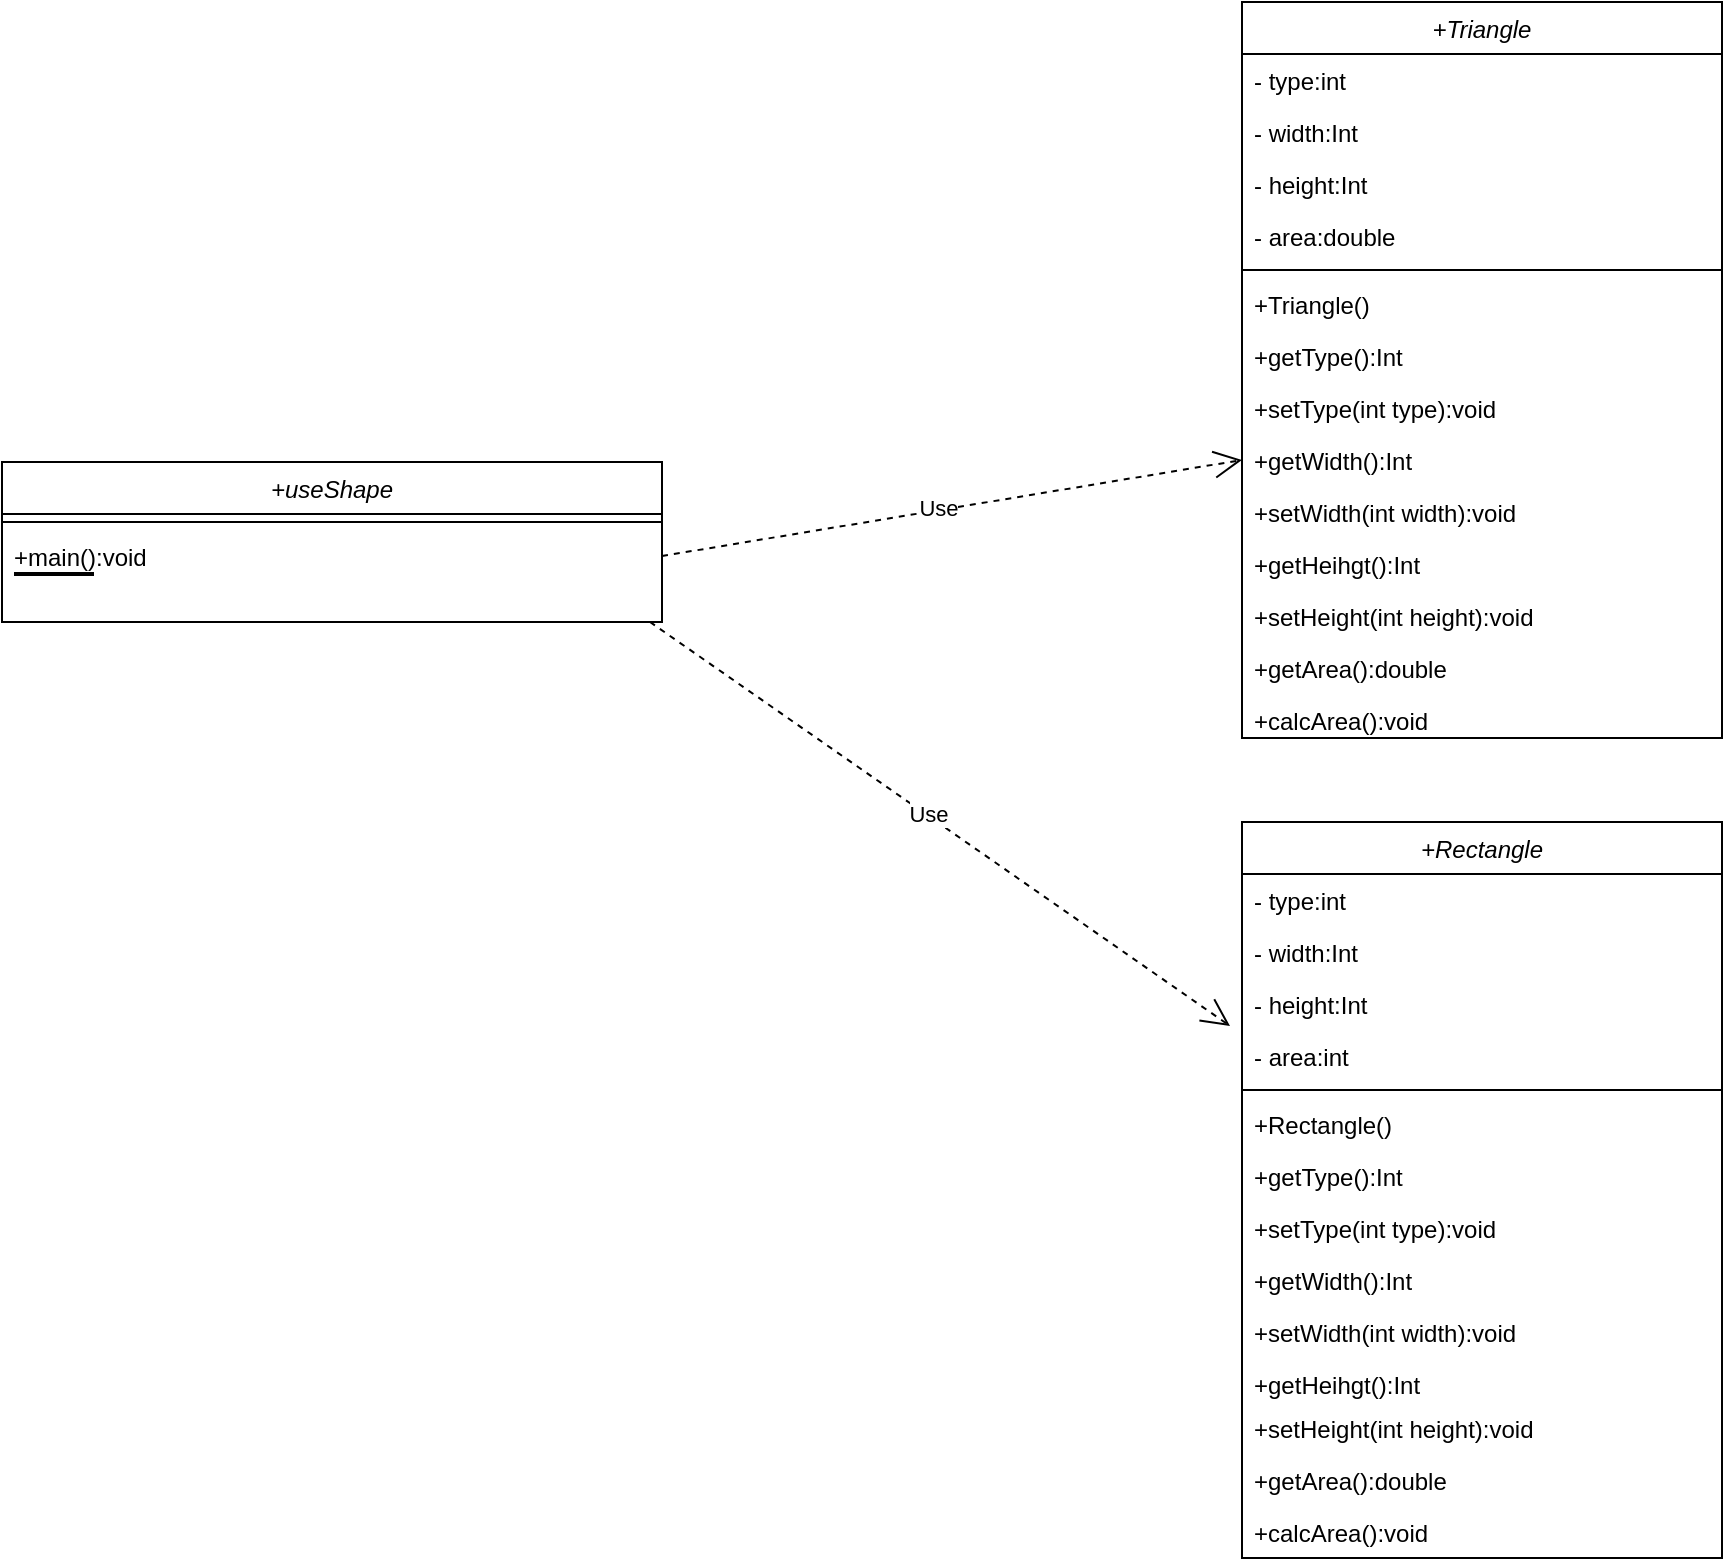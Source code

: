 <mxfile version="24.7.8">
  <diagram id="C5RBs43oDa-KdzZeNtuy" name="Page-1">
    <mxGraphModel dx="1674" dy="844" grid="1" gridSize="10" guides="1" tooltips="1" connect="1" arrows="1" fold="1" page="1" pageScale="1" pageWidth="827" pageHeight="1169" math="0" shadow="0">
      <root>
        <mxCell id="WIyWlLk6GJQsqaUBKTNV-0" />
        <mxCell id="WIyWlLk6GJQsqaUBKTNV-1" parent="WIyWlLk6GJQsqaUBKTNV-0" />
        <mxCell id="UjgASffIMVRa5Od0K9Yz-10" value="+Triangle" style="swimlane;fontStyle=2;align=center;verticalAlign=top;childLayout=stackLayout;horizontal=1;startSize=26;horizontalStack=0;resizeParent=1;resizeLast=0;collapsible=1;marginBottom=0;rounded=0;shadow=0;strokeWidth=1;" vertex="1" parent="WIyWlLk6GJQsqaUBKTNV-1">
          <mxGeometry x="710" y="320" width="240" height="368" as="geometry">
            <mxRectangle x="230" y="140" width="160" height="26" as="alternateBounds" />
          </mxGeometry>
        </mxCell>
        <mxCell id="UjgASffIMVRa5Od0K9Yz-54" value="- type:int" style="text;align=left;verticalAlign=top;spacingLeft=4;spacingRight=4;overflow=hidden;rotatable=0;points=[[0,0.5],[1,0.5]];portConstraint=eastwest;rounded=0;shadow=0;html=0;" vertex="1" parent="UjgASffIMVRa5Od0K9Yz-10">
          <mxGeometry y="26" width="240" height="26" as="geometry" />
        </mxCell>
        <mxCell id="UjgASffIMVRa5Od0K9Yz-11" value="- width:Int" style="text;align=left;verticalAlign=top;spacingLeft=4;spacingRight=4;overflow=hidden;rotatable=0;points=[[0,0.5],[1,0.5]];portConstraint=eastwest;" vertex="1" parent="UjgASffIMVRa5Od0K9Yz-10">
          <mxGeometry y="52" width="240" height="26" as="geometry" />
        </mxCell>
        <mxCell id="UjgASffIMVRa5Od0K9Yz-12" value="- height:Int" style="text;align=left;verticalAlign=top;spacingLeft=4;spacingRight=4;overflow=hidden;rotatable=0;points=[[0,0.5],[1,0.5]];portConstraint=eastwest;rounded=0;shadow=0;html=0;" vertex="1" parent="UjgASffIMVRa5Od0K9Yz-10">
          <mxGeometry y="78" width="240" height="26" as="geometry" />
        </mxCell>
        <mxCell id="UjgASffIMVRa5Od0K9Yz-13" value="- area:double" style="text;align=left;verticalAlign=top;spacingLeft=4;spacingRight=4;overflow=hidden;rotatable=0;points=[[0,0.5],[1,0.5]];portConstraint=eastwest;rounded=0;shadow=0;html=0;" vertex="1" parent="UjgASffIMVRa5Od0K9Yz-10">
          <mxGeometry y="104" width="240" height="26" as="geometry" />
        </mxCell>
        <mxCell id="UjgASffIMVRa5Od0K9Yz-14" value="" style="line;html=1;strokeWidth=1;align=left;verticalAlign=middle;spacingTop=-1;spacingLeft=3;spacingRight=3;rotatable=0;labelPosition=right;points=[];portConstraint=eastwest;" vertex="1" parent="UjgASffIMVRa5Od0K9Yz-10">
          <mxGeometry y="130" width="240" height="8" as="geometry" />
        </mxCell>
        <mxCell id="UjgASffIMVRa5Od0K9Yz-15" value="+Triangle()" style="text;align=left;verticalAlign=top;spacingLeft=4;spacingRight=4;overflow=hidden;rotatable=0;points=[[0,0.5],[1,0.5]];portConstraint=eastwest;" vertex="1" parent="UjgASffIMVRa5Od0K9Yz-10">
          <mxGeometry y="138" width="240" height="26" as="geometry" />
        </mxCell>
        <mxCell id="UjgASffIMVRa5Od0K9Yz-58" value="+getType():Int" style="text;align=left;verticalAlign=top;spacingLeft=4;spacingRight=4;overflow=hidden;rotatable=0;points=[[0,0.5],[1,0.5]];portConstraint=eastwest;" vertex="1" parent="UjgASffIMVRa5Od0K9Yz-10">
          <mxGeometry y="164" width="240" height="26" as="geometry" />
        </mxCell>
        <mxCell id="UjgASffIMVRa5Od0K9Yz-59" value="+setType(int type):void" style="text;align=left;verticalAlign=top;spacingLeft=4;spacingRight=4;overflow=hidden;rotatable=0;points=[[0,0.5],[1,0.5]];portConstraint=eastwest;" vertex="1" parent="UjgASffIMVRa5Od0K9Yz-10">
          <mxGeometry y="190" width="240" height="26" as="geometry" />
        </mxCell>
        <mxCell id="UjgASffIMVRa5Od0K9Yz-16" value="+getWidth():Int" style="text;align=left;verticalAlign=top;spacingLeft=4;spacingRight=4;overflow=hidden;rotatable=0;points=[[0,0.5],[1,0.5]];portConstraint=eastwest;" vertex="1" parent="UjgASffIMVRa5Od0K9Yz-10">
          <mxGeometry y="216" width="240" height="26" as="geometry" />
        </mxCell>
        <mxCell id="UjgASffIMVRa5Od0K9Yz-17" value="+setWidth(int width):void" style="text;align=left;verticalAlign=top;spacingLeft=4;spacingRight=4;overflow=hidden;rotatable=0;points=[[0,0.5],[1,0.5]];portConstraint=eastwest;" vertex="1" parent="UjgASffIMVRa5Od0K9Yz-10">
          <mxGeometry y="242" width="240" height="26" as="geometry" />
        </mxCell>
        <mxCell id="UjgASffIMVRa5Od0K9Yz-18" value="+getHeihgt():Int" style="text;align=left;verticalAlign=top;spacingLeft=4;spacingRight=4;overflow=hidden;rotatable=0;points=[[0,0.5],[1,0.5]];portConstraint=eastwest;" vertex="1" parent="UjgASffIMVRa5Od0K9Yz-10">
          <mxGeometry y="268" width="240" height="26" as="geometry" />
        </mxCell>
        <mxCell id="UjgASffIMVRa5Od0K9Yz-19" value="+setHeight(int height):void" style="text;align=left;verticalAlign=top;spacingLeft=4;spacingRight=4;overflow=hidden;rotatable=0;points=[[0,0.5],[1,0.5]];portConstraint=eastwest;" vertex="1" parent="UjgASffIMVRa5Od0K9Yz-10">
          <mxGeometry y="294" width="240" height="26" as="geometry" />
        </mxCell>
        <mxCell id="UjgASffIMVRa5Od0K9Yz-20" value="+getArea():double" style="text;align=left;verticalAlign=top;spacingLeft=4;spacingRight=4;overflow=hidden;rotatable=0;points=[[0,0.5],[1,0.5]];portConstraint=eastwest;" vertex="1" parent="UjgASffIMVRa5Od0K9Yz-10">
          <mxGeometry y="320" width="240" height="26" as="geometry" />
        </mxCell>
        <mxCell id="UjgASffIMVRa5Od0K9Yz-21" value="+calcArea():void" style="text;align=left;verticalAlign=top;spacingLeft=4;spacingRight=4;overflow=hidden;rotatable=0;points=[[0,0.5],[1,0.5]];portConstraint=eastwest;" vertex="1" parent="UjgASffIMVRa5Od0K9Yz-10">
          <mxGeometry y="346" width="240" height="22" as="geometry" />
        </mxCell>
        <mxCell id="UjgASffIMVRa5Od0K9Yz-39" value="Use" style="endArrow=open;endSize=12;dashed=1;html=1;rounded=0;entryX=0;entryY=0.5;entryDx=0;entryDy=0;exitX=1;exitY=0.5;exitDx=0;exitDy=0;" edge="1" parent="WIyWlLk6GJQsqaUBKTNV-1" source="UjgASffIMVRa5Od0K9Yz-34" target="UjgASffIMVRa5Od0K9Yz-16">
          <mxGeometry x="-0.044" y="1" width="160" relative="1" as="geometry">
            <mxPoint x="500" y="886.01" as="sourcePoint" />
            <mxPoint x="399.04" y="799.998" as="targetPoint" />
            <mxPoint as="offset" />
          </mxGeometry>
        </mxCell>
        <mxCell id="UjgASffIMVRa5Od0K9Yz-41" value="" style="group" vertex="1" connectable="0" parent="WIyWlLk6GJQsqaUBKTNV-1">
          <mxGeometry x="90" y="550" width="330" height="80" as="geometry" />
        </mxCell>
        <mxCell id="UjgASffIMVRa5Od0K9Yz-29" value="+useShape" style="swimlane;fontStyle=2;align=center;verticalAlign=top;childLayout=stackLayout;horizontal=1;startSize=26;horizontalStack=0;resizeParent=1;resizeLast=0;collapsible=1;marginBottom=0;rounded=0;shadow=0;strokeWidth=1;" vertex="1" parent="UjgASffIMVRa5Od0K9Yz-41">
          <mxGeometry width="330" height="80" as="geometry">
            <mxRectangle x="230" y="140" width="160" height="26" as="alternateBounds" />
          </mxGeometry>
        </mxCell>
        <mxCell id="UjgASffIMVRa5Od0K9Yz-33" value="" style="line;html=1;strokeWidth=1;align=left;verticalAlign=middle;spacingTop=-1;spacingLeft=3;spacingRight=3;rotatable=0;labelPosition=right;points=[];portConstraint=eastwest;" vertex="1" parent="UjgASffIMVRa5Od0K9Yz-29">
          <mxGeometry y="26" width="330" height="8" as="geometry" />
        </mxCell>
        <mxCell id="UjgASffIMVRa5Od0K9Yz-34" value="+main():void" style="text;align=left;verticalAlign=top;spacingLeft=4;spacingRight=4;overflow=hidden;rotatable=0;points=[[0,0.5],[1,0.5]];portConstraint=eastwest;" vertex="1" parent="UjgASffIMVRa5Od0K9Yz-29">
          <mxGeometry y="34" width="330" height="26" as="geometry" />
        </mxCell>
        <mxCell id="UjgASffIMVRa5Od0K9Yz-35" value="" style="line;strokeWidth=2;html=1;" vertex="1" parent="UjgASffIMVRa5Od0K9Yz-41">
          <mxGeometry x="6" y="51" width="40" height="10" as="geometry" />
        </mxCell>
        <mxCell id="UjgASffIMVRa5Od0K9Yz-42" value="+Rectangle" style="swimlane;fontStyle=2;align=center;verticalAlign=top;childLayout=stackLayout;horizontal=1;startSize=26;horizontalStack=0;resizeParent=1;resizeLast=0;collapsible=1;marginBottom=0;rounded=0;shadow=0;strokeWidth=1;" vertex="1" parent="WIyWlLk6GJQsqaUBKTNV-1">
          <mxGeometry x="710" y="730" width="240" height="368" as="geometry">
            <mxRectangle x="230" y="140" width="160" height="26" as="alternateBounds" />
          </mxGeometry>
        </mxCell>
        <mxCell id="UjgASffIMVRa5Od0K9Yz-55" value="- type:int" style="text;align=left;verticalAlign=top;spacingLeft=4;spacingRight=4;overflow=hidden;rotatable=0;points=[[0,0.5],[1,0.5]];portConstraint=eastwest;rounded=0;shadow=0;html=0;" vertex="1" parent="UjgASffIMVRa5Od0K9Yz-42">
          <mxGeometry y="26" width="240" height="26" as="geometry" />
        </mxCell>
        <mxCell id="UjgASffIMVRa5Od0K9Yz-43" value="- width:Int" style="text;align=left;verticalAlign=top;spacingLeft=4;spacingRight=4;overflow=hidden;rotatable=0;points=[[0,0.5],[1,0.5]];portConstraint=eastwest;" vertex="1" parent="UjgASffIMVRa5Od0K9Yz-42">
          <mxGeometry y="52" width="240" height="26" as="geometry" />
        </mxCell>
        <mxCell id="UjgASffIMVRa5Od0K9Yz-44" value="- height:Int" style="text;align=left;verticalAlign=top;spacingLeft=4;spacingRight=4;overflow=hidden;rotatable=0;points=[[0,0.5],[1,0.5]];portConstraint=eastwest;rounded=0;shadow=0;html=0;" vertex="1" parent="UjgASffIMVRa5Od0K9Yz-42">
          <mxGeometry y="78" width="240" height="26" as="geometry" />
        </mxCell>
        <mxCell id="UjgASffIMVRa5Od0K9Yz-45" value="- area:int" style="text;align=left;verticalAlign=top;spacingLeft=4;spacingRight=4;overflow=hidden;rotatable=0;points=[[0,0.5],[1,0.5]];portConstraint=eastwest;rounded=0;shadow=0;html=0;" vertex="1" parent="UjgASffIMVRa5Od0K9Yz-42">
          <mxGeometry y="104" width="240" height="26" as="geometry" />
        </mxCell>
        <mxCell id="UjgASffIMVRa5Od0K9Yz-46" value="" style="line;html=1;strokeWidth=1;align=left;verticalAlign=middle;spacingTop=-1;spacingLeft=3;spacingRight=3;rotatable=0;labelPosition=right;points=[];portConstraint=eastwest;" vertex="1" parent="UjgASffIMVRa5Od0K9Yz-42">
          <mxGeometry y="130" width="240" height="8" as="geometry" />
        </mxCell>
        <mxCell id="UjgASffIMVRa5Od0K9Yz-47" value="+Rectangle()" style="text;align=left;verticalAlign=top;spacingLeft=4;spacingRight=4;overflow=hidden;rotatable=0;points=[[0,0.5],[1,0.5]];portConstraint=eastwest;" vertex="1" parent="UjgASffIMVRa5Od0K9Yz-42">
          <mxGeometry y="138" width="240" height="26" as="geometry" />
        </mxCell>
        <mxCell id="UjgASffIMVRa5Od0K9Yz-60" value="+getType():Int" style="text;align=left;verticalAlign=top;spacingLeft=4;spacingRight=4;overflow=hidden;rotatable=0;points=[[0,0.5],[1,0.5]];portConstraint=eastwest;" vertex="1" parent="UjgASffIMVRa5Od0K9Yz-42">
          <mxGeometry y="164" width="240" height="26" as="geometry" />
        </mxCell>
        <mxCell id="UjgASffIMVRa5Od0K9Yz-61" value="+setType(int type):void" style="text;align=left;verticalAlign=top;spacingLeft=4;spacingRight=4;overflow=hidden;rotatable=0;points=[[0,0.5],[1,0.5]];portConstraint=eastwest;" vertex="1" parent="UjgASffIMVRa5Od0K9Yz-42">
          <mxGeometry y="190" width="240" height="26" as="geometry" />
        </mxCell>
        <mxCell id="UjgASffIMVRa5Od0K9Yz-48" value="+getWidth():Int" style="text;align=left;verticalAlign=top;spacingLeft=4;spacingRight=4;overflow=hidden;rotatable=0;points=[[0,0.5],[1,0.5]];portConstraint=eastwest;" vertex="1" parent="UjgASffIMVRa5Od0K9Yz-42">
          <mxGeometry y="216" width="240" height="26" as="geometry" />
        </mxCell>
        <mxCell id="UjgASffIMVRa5Od0K9Yz-49" value="+setWidth(int width):void" style="text;align=left;verticalAlign=top;spacingLeft=4;spacingRight=4;overflow=hidden;rotatable=0;points=[[0,0.5],[1,0.5]];portConstraint=eastwest;" vertex="1" parent="UjgASffIMVRa5Od0K9Yz-42">
          <mxGeometry y="242" width="240" height="26" as="geometry" />
        </mxCell>
        <mxCell id="UjgASffIMVRa5Od0K9Yz-50" value="+getHeihgt():Int" style="text;align=left;verticalAlign=top;spacingLeft=4;spacingRight=4;overflow=hidden;rotatable=0;points=[[0,0.5],[1,0.5]];portConstraint=eastwest;" vertex="1" parent="UjgASffIMVRa5Od0K9Yz-42">
          <mxGeometry y="268" width="240" height="22" as="geometry" />
        </mxCell>
        <mxCell id="UjgASffIMVRa5Od0K9Yz-51" value="+setHeight(int height):void" style="text;align=left;verticalAlign=top;spacingLeft=4;spacingRight=4;overflow=hidden;rotatable=0;points=[[0,0.5],[1,0.5]];portConstraint=eastwest;" vertex="1" parent="UjgASffIMVRa5Od0K9Yz-42">
          <mxGeometry y="290" width="240" height="26" as="geometry" />
        </mxCell>
        <mxCell id="UjgASffIMVRa5Od0K9Yz-52" value="+getArea():double" style="text;align=left;verticalAlign=top;spacingLeft=4;spacingRight=4;overflow=hidden;rotatable=0;points=[[0,0.5],[1,0.5]];portConstraint=eastwest;" vertex="1" parent="UjgASffIMVRa5Od0K9Yz-42">
          <mxGeometry y="316" width="240" height="26" as="geometry" />
        </mxCell>
        <mxCell id="UjgASffIMVRa5Od0K9Yz-53" value="+calcArea():void" style="text;align=left;verticalAlign=top;spacingLeft=4;spacingRight=4;overflow=hidden;rotatable=0;points=[[0,0.5],[1,0.5]];portConstraint=eastwest;" vertex="1" parent="UjgASffIMVRa5Od0K9Yz-42">
          <mxGeometry y="342" width="240" height="22" as="geometry" />
        </mxCell>
        <mxCell id="UjgASffIMVRa5Od0K9Yz-57" value="Use" style="endArrow=open;endSize=12;dashed=1;html=1;rounded=0;entryX=0.375;entryY=1.182;entryDx=0;entryDy=0;entryPerimeter=0;" edge="1" parent="WIyWlLk6GJQsqaUBKTNV-1">
          <mxGeometry x="-0.044" y="1" width="160" relative="1" as="geometry">
            <mxPoint x="414" y="630" as="sourcePoint" />
            <mxPoint x="704" y="831.994" as="targetPoint" />
            <mxPoint as="offset" />
          </mxGeometry>
        </mxCell>
      </root>
    </mxGraphModel>
  </diagram>
</mxfile>
